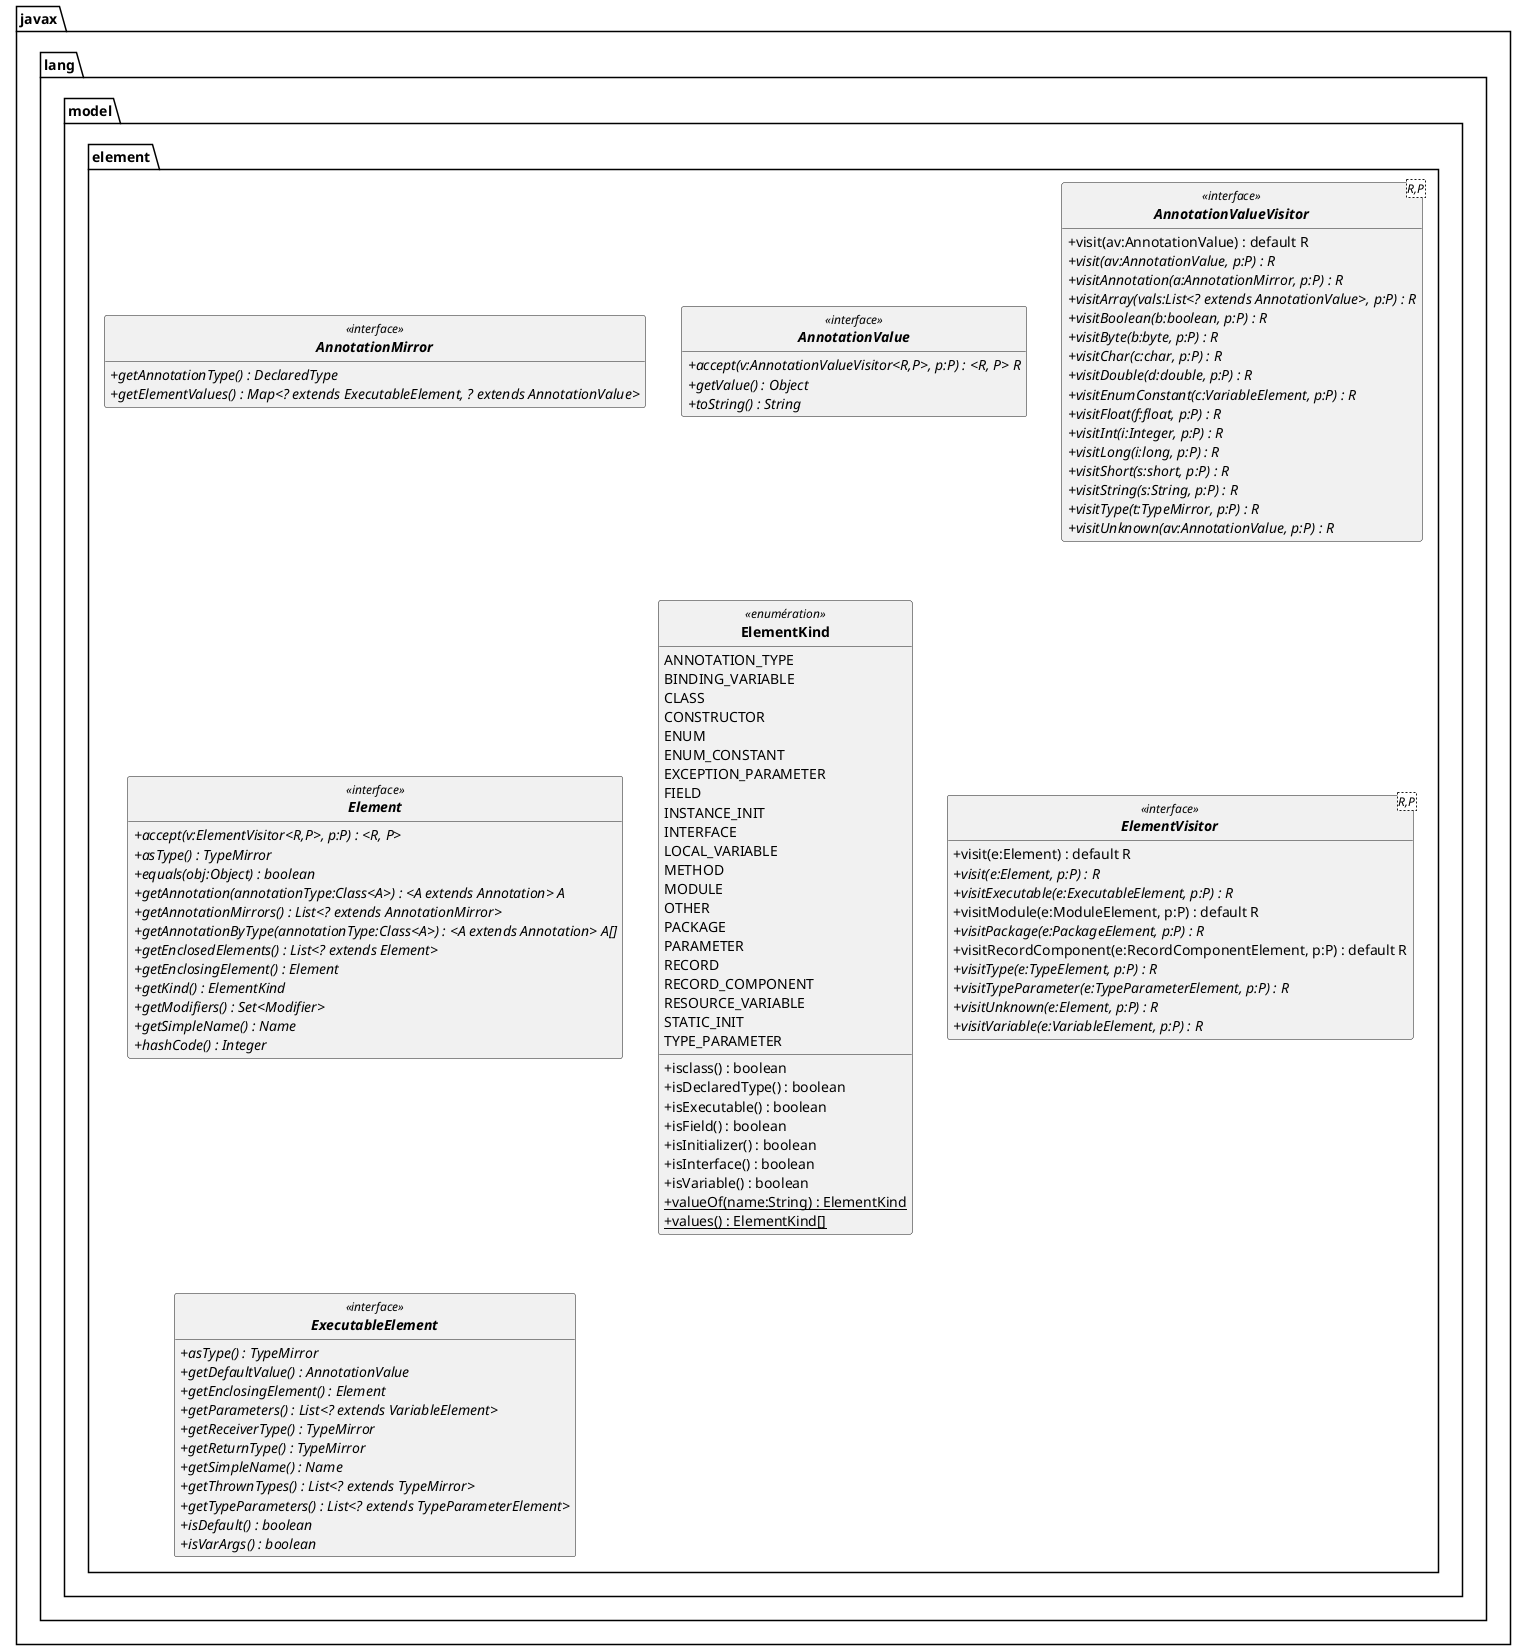 @startuml
'https://plantuml.com/class-diagram
skinparam classAttributeIconSize 0
skinparam classFontStyle Bold
skinparam style strictuml
hide empty members

package javax.lang.model
{
    interface element.AnnotationMirror <<interface>>
    {
        +{abstract}getAnnotationType() : DeclaredType
        +{abstract}getElementValues() : Map<? extends ExecutableElement, ? extends AnnotationValue>
    }

    interface element.AnnotationValue <<interface>>
    {
        +{abstract}accept(v:AnnotationValueVisitor<R,P>, p:P) : <R, P> R
        +{abstract}getValue() : Object
        +{abstract}toString() : String
    }

    interface element.AnnotationValueVisitor<R,P> <<interface>>
    {
        + visit(av:AnnotationValue) : default R
        +{abstract}visit(av:AnnotationValue, p:P) : R
        +{abstract}visitAnnotation(a:AnnotationMirror, p:P) : R
        +{abstract}visitArray(vals:List<? extends AnnotationValue>, p:P) : R
        +{abstract}visitBoolean(b:boolean, p:P) : R
        +{abstract}visitByte(b:byte, p:P) : R
        +{abstract}visitChar(c:char, p:P) : R
        +{abstract}visitDouble(d:double, p:P) : R
        +{abstract}visitEnumConstant(c:VariableElement, p:P) : R
        +{abstract}visitFloat(f:float, p:P) : R
        +{abstract}visitInt(i:Integer, p:P) : R
        +{abstract}visitLong(i:long, p:P) : R
        +{abstract}visitShort(s:short, p:P) : R
        +{abstract}visitString(s:String, p:P) : R
        +{abstract}visitType(t:TypeMirror, p:P) : R
        +{abstract}visitUnknown(av:AnnotationValue, p:P) : R
    }
    interface element.Element <<interface>>
    {
        +{abstract}accept(v:ElementVisitor<R,P>, p:P) : <R, P>
        +{abstract}asType() : TypeMirror
        +{abstract}equals(obj:Object) : boolean
        +{abstract}getAnnotation(annotationType:Class<A>) : <A extends Annotation> A
        +{abstract}getAnnotationMirrors() : List<? extends AnnotationMirror>
        +{abstract}getAnnotationByType(annotationType:Class<A>) : <A extends Annotation> A[]
        +{abstract}getEnclosedElements() : List<? extends Element>
        +{abstract}getEnclosingElement() : Element
        +{abstract}getKind() : ElementKind
        +{abstract}getModifiers() : Set<Modifier>
        +{abstract}getSimpleName() : Name
        +{abstract}hashCode() : Integer
    }

    enum element.ElementKind <<enumération>>
    {
        ANNOTATION_TYPE
        BINDING_VARIABLE
        CLASS
        CONSTRUCTOR
        ENUM
        ENUM_CONSTANT
        EXCEPTION_PARAMETER
        FIELD
        INSTANCE_INIT
        INTERFACE
        LOCAL_VARIABLE
        METHOD
        MODULE
        OTHER
        PACKAGE
        PARAMETER
        RECORD
        RECORD_COMPONENT
        RESOURCE_VARIABLE
        STATIC_INIT
        TYPE_PARAMETER
        +isclass() : boolean
        +isDeclaredType() : boolean
        +isExecutable() : boolean
        +isField() : boolean
        +isInitializer() : boolean
        +isInterface() : boolean
        +isVariable() : boolean
        +{static}valueOf(name:String) : ElementKind
        +{static}values() : ElementKind[]
    }

    interface element.ElementVisitor<R,P> <<interface>>
    {
        + visit(e:Element) : default R
        +{abstract}visit(e:Element, p:P) : R
        +{abstract}visitExecutable(e:ExecutableElement, p:P) : R
        + visitModule(e:ModuleElement, p:P) : default R
        +{abstract}visitPackage(e:PackageElement, p:P) : R
        + visitRecordComponent(e:RecordComponentElement, p:P) : default R
        +{abstract}visitType(e:TypeElement, p:P) : R
        +{abstract}visitTypeParameter(e:TypeParameterElement, p:P) : R
        +{abstract}visitUnknown(e:Element, p:P) : R
        +{abstract}visitVariable(e:VariableElement, p:P) : R
    }

    interface element.ExecutableElement <<interface>>
    {
        +{abstract}asType() : TypeMirror
        +{abstract}getDefaultValue() : AnnotationValue
        +{abstract}getEnclosingElement() : Element
        +{abstract}getParameters() : List<? extends VariableElement>
        +{abstract}getReceiverType() : TypeMirror
        +{abstract}getReturnType() : TypeMirror
        +{abstract}getSimpleName() : Name
        +{abstract}getThrownTypes() : List<? extends TypeMirror>
        +{abstract}getTypeParameters() : List<? extends TypeParameterElement>
        +{abstract}isDefault() : boolean
        +{abstract}isVarArgs() : boolean
    }

}

@enduml